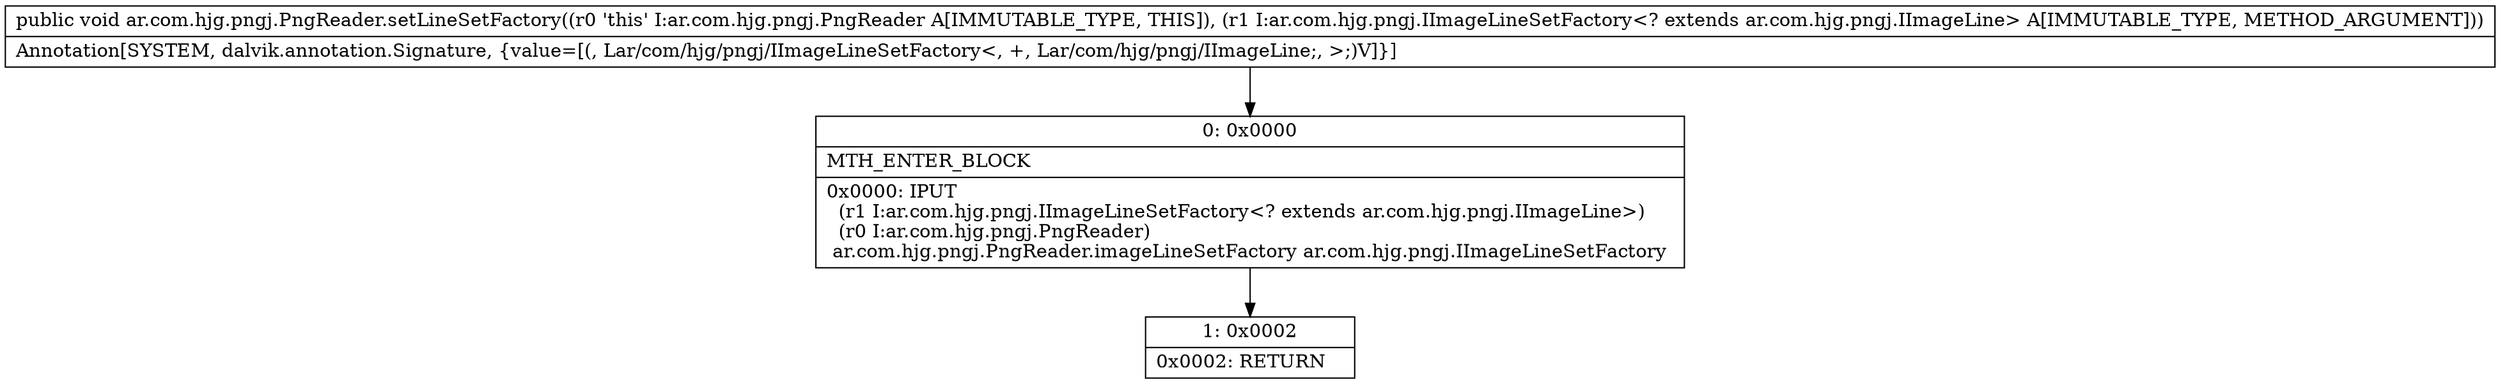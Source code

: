 digraph "CFG forar.com.hjg.pngj.PngReader.setLineSetFactory(Lar\/com\/hjg\/pngj\/IImageLineSetFactory;)V" {
Node_0 [shape=record,label="{0\:\ 0x0000|MTH_ENTER_BLOCK\l|0x0000: IPUT  \l  (r1 I:ar.com.hjg.pngj.IImageLineSetFactory\<? extends ar.com.hjg.pngj.IImageLine\>)\l  (r0 I:ar.com.hjg.pngj.PngReader)\l ar.com.hjg.pngj.PngReader.imageLineSetFactory ar.com.hjg.pngj.IImageLineSetFactory \l}"];
Node_1 [shape=record,label="{1\:\ 0x0002|0x0002: RETURN   \l}"];
MethodNode[shape=record,label="{public void ar.com.hjg.pngj.PngReader.setLineSetFactory((r0 'this' I:ar.com.hjg.pngj.PngReader A[IMMUTABLE_TYPE, THIS]), (r1 I:ar.com.hjg.pngj.IImageLineSetFactory\<? extends ar.com.hjg.pngj.IImageLine\> A[IMMUTABLE_TYPE, METHOD_ARGUMENT]))  | Annotation[SYSTEM, dalvik.annotation.Signature, \{value=[(, Lar\/com\/hjg\/pngj\/IImageLineSetFactory\<, +, Lar\/com\/hjg\/pngj\/IImageLine;, \>;)V]\}]\l}"];
MethodNode -> Node_0;
Node_0 -> Node_1;
}

